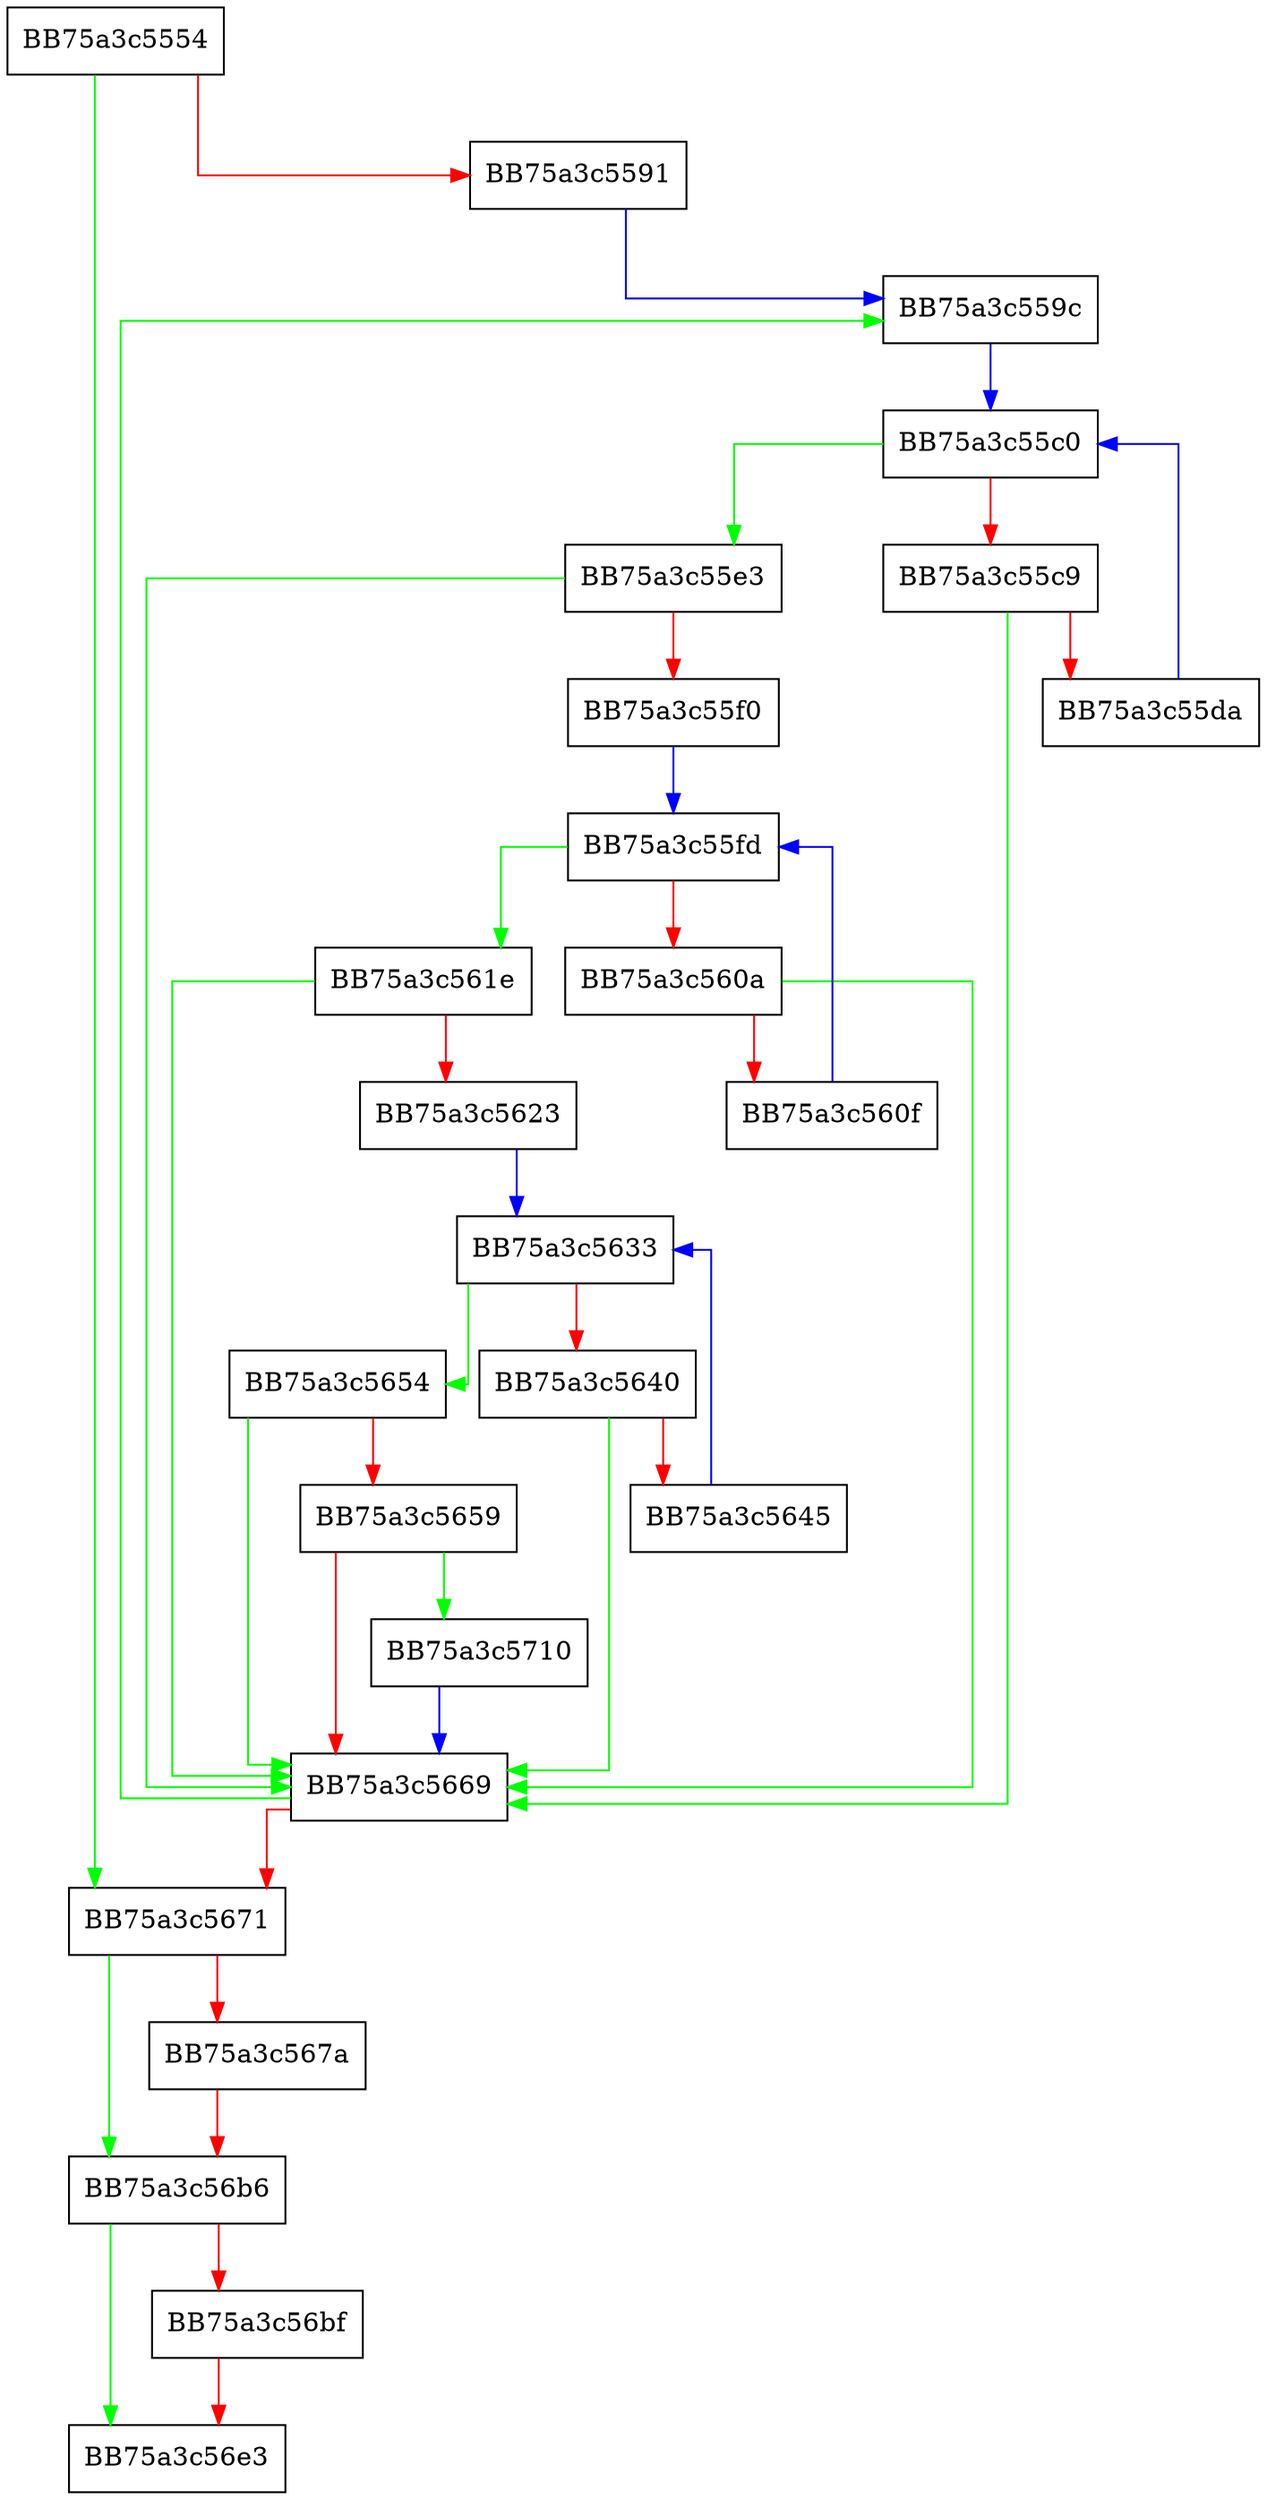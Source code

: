 digraph EmitEndEvents {
  node [shape="box"];
  graph [splines=ortho];
  BB75a3c5554 -> BB75a3c5671 [color="green"];
  BB75a3c5554 -> BB75a3c5591 [color="red"];
  BB75a3c5591 -> BB75a3c559c [color="blue"];
  BB75a3c559c -> BB75a3c55c0 [color="blue"];
  BB75a3c55c0 -> BB75a3c55e3 [color="green"];
  BB75a3c55c0 -> BB75a3c55c9 [color="red"];
  BB75a3c55c9 -> BB75a3c5669 [color="green"];
  BB75a3c55c9 -> BB75a3c55da [color="red"];
  BB75a3c55da -> BB75a3c55c0 [color="blue"];
  BB75a3c55e3 -> BB75a3c5669 [color="green"];
  BB75a3c55e3 -> BB75a3c55f0 [color="red"];
  BB75a3c55f0 -> BB75a3c55fd [color="blue"];
  BB75a3c55fd -> BB75a3c561e [color="green"];
  BB75a3c55fd -> BB75a3c560a [color="red"];
  BB75a3c560a -> BB75a3c5669 [color="green"];
  BB75a3c560a -> BB75a3c560f [color="red"];
  BB75a3c560f -> BB75a3c55fd [color="blue"];
  BB75a3c561e -> BB75a3c5669 [color="green"];
  BB75a3c561e -> BB75a3c5623 [color="red"];
  BB75a3c5623 -> BB75a3c5633 [color="blue"];
  BB75a3c5633 -> BB75a3c5654 [color="green"];
  BB75a3c5633 -> BB75a3c5640 [color="red"];
  BB75a3c5640 -> BB75a3c5669 [color="green"];
  BB75a3c5640 -> BB75a3c5645 [color="red"];
  BB75a3c5645 -> BB75a3c5633 [color="blue"];
  BB75a3c5654 -> BB75a3c5669 [color="green"];
  BB75a3c5654 -> BB75a3c5659 [color="red"];
  BB75a3c5659 -> BB75a3c5710 [color="green"];
  BB75a3c5659 -> BB75a3c5669 [color="red"];
  BB75a3c5669 -> BB75a3c559c [color="green"];
  BB75a3c5669 -> BB75a3c5671 [color="red"];
  BB75a3c5671 -> BB75a3c56b6 [color="green"];
  BB75a3c5671 -> BB75a3c567a [color="red"];
  BB75a3c567a -> BB75a3c56b6 [color="red"];
  BB75a3c56b6 -> BB75a3c56e3 [color="green"];
  BB75a3c56b6 -> BB75a3c56bf [color="red"];
  BB75a3c56bf -> BB75a3c56e3 [color="red"];
  BB75a3c5710 -> BB75a3c5669 [color="blue"];
}